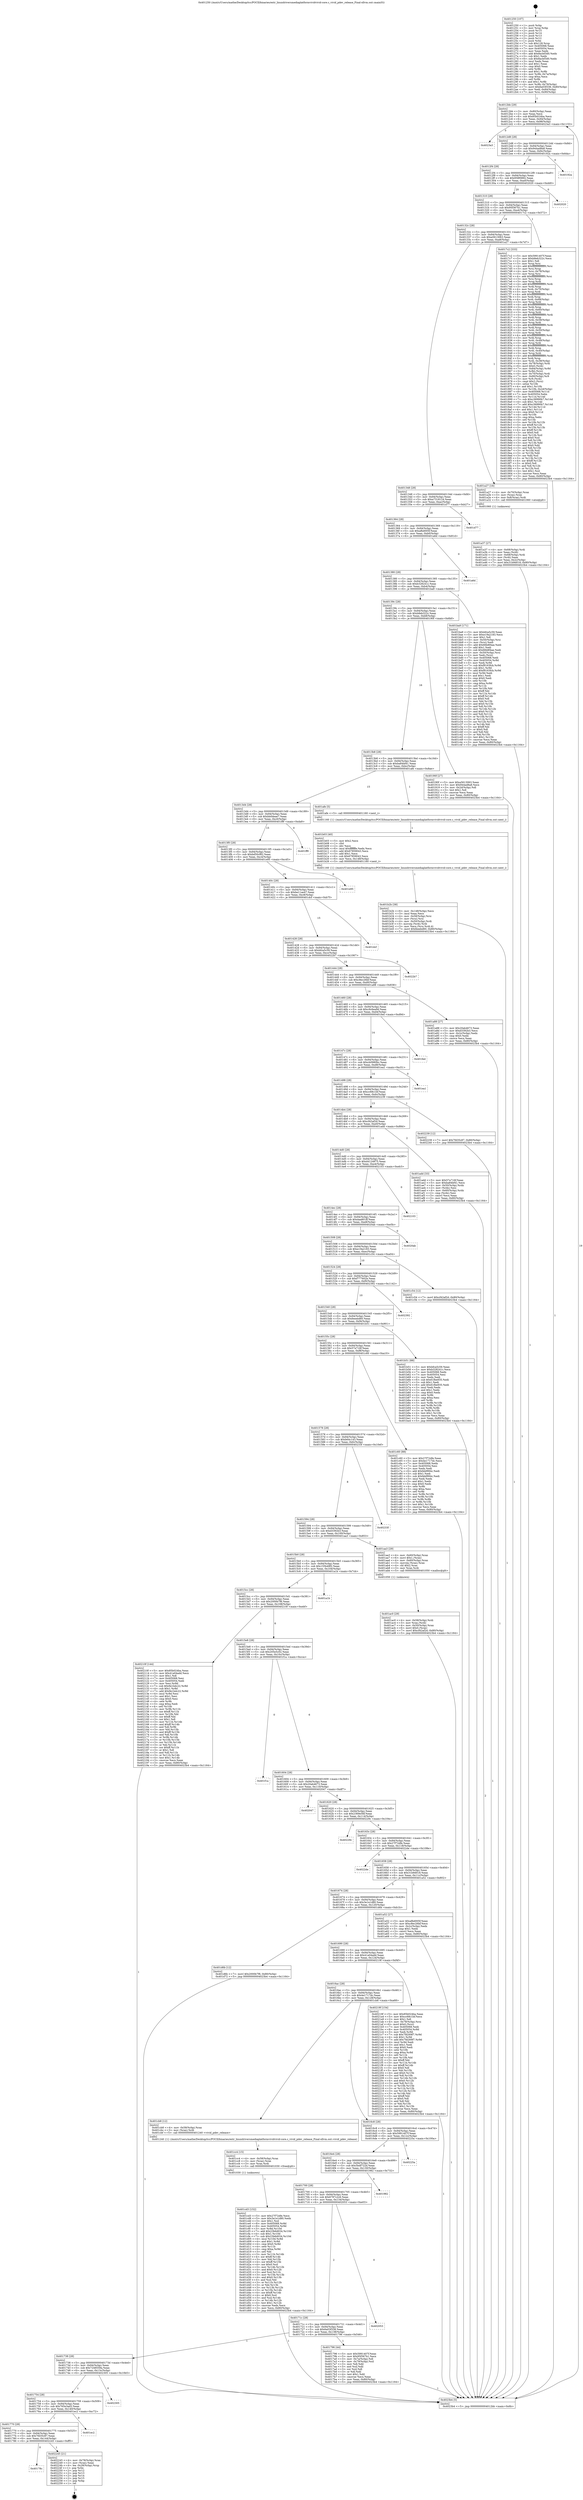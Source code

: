 digraph "0x401250" {
  label = "0x401250 (/mnt/c/Users/mathe/Desktop/tcc/POCII/binaries/extr_linuxdriversmediaplatformvividvivid-core.c_vivid_pdev_release_Final-ollvm.out::main(0))"
  labelloc = "t"
  node[shape=record]

  Entry [label="",width=0.3,height=0.3,shape=circle,fillcolor=black,style=filled]
  "0x4012bb" [label="{
     0x4012bb [29]\l
     | [instrs]\l
     &nbsp;&nbsp;0x4012bb \<+3\>: mov -0x80(%rbp),%eax\l
     &nbsp;&nbsp;0x4012be \<+2\>: mov %eax,%ecx\l
     &nbsp;&nbsp;0x4012c0 \<+6\>: sub $0x85b024ba,%ecx\l
     &nbsp;&nbsp;0x4012c6 \<+6\>: mov %eax,-0x94(%rbp)\l
     &nbsp;&nbsp;0x4012cc \<+6\>: mov %ecx,-0x98(%rbp)\l
     &nbsp;&nbsp;0x4012d2 \<+6\>: je 00000000004023a3 \<main+0x1153\>\l
  }"]
  "0x4023a3" [label="{
     0x4023a3\l
  }", style=dashed]
  "0x4012d8" [label="{
     0x4012d8 [28]\l
     | [instrs]\l
     &nbsp;&nbsp;0x4012d8 \<+5\>: jmp 00000000004012dd \<main+0x8d\>\l
     &nbsp;&nbsp;0x4012dd \<+6\>: mov -0x94(%rbp),%eax\l
     &nbsp;&nbsp;0x4012e3 \<+5\>: sub $0x944ad8a8,%eax\l
     &nbsp;&nbsp;0x4012e8 \<+6\>: mov %eax,-0x9c(%rbp)\l
     &nbsp;&nbsp;0x4012ee \<+6\>: je 000000000040192a \<main+0x6da\>\l
  }"]
  Exit [label="",width=0.3,height=0.3,shape=circle,fillcolor=black,style=filled,peripheries=2]
  "0x40192a" [label="{
     0x40192a\l
  }", style=dashed]
  "0x4012f4" [label="{
     0x4012f4 [28]\l
     | [instrs]\l
     &nbsp;&nbsp;0x4012f4 \<+5\>: jmp 00000000004012f9 \<main+0xa9\>\l
     &nbsp;&nbsp;0x4012f9 \<+6\>: mov -0x94(%rbp),%eax\l
     &nbsp;&nbsp;0x4012ff \<+5\>: sub $0x958f0892,%eax\l
     &nbsp;&nbsp;0x401304 \<+6\>: mov %eax,-0xa0(%rbp)\l
     &nbsp;&nbsp;0x40130a \<+6\>: je 0000000000402020 \<main+0xdd0\>\l
  }"]
  "0x40178c" [label="{
     0x40178c\l
  }", style=dashed]
  "0x402020" [label="{
     0x402020\l
  }", style=dashed]
  "0x401310" [label="{
     0x401310 [28]\l
     | [instrs]\l
     &nbsp;&nbsp;0x401310 \<+5\>: jmp 0000000000401315 \<main+0xc5\>\l
     &nbsp;&nbsp;0x401315 \<+6\>: mov -0x94(%rbp),%eax\l
     &nbsp;&nbsp;0x40131b \<+5\>: sub $0x95f367b1,%eax\l
     &nbsp;&nbsp;0x401320 \<+6\>: mov %eax,-0xa4(%rbp)\l
     &nbsp;&nbsp;0x401326 \<+6\>: je 00000000004017c2 \<main+0x572\>\l
  }"]
  "0x402245" [label="{
     0x402245 [21]\l
     | [instrs]\l
     &nbsp;&nbsp;0x402245 \<+4\>: mov -0x78(%rbp),%rax\l
     &nbsp;&nbsp;0x402249 \<+2\>: mov (%rax),%eax\l
     &nbsp;&nbsp;0x40224b \<+4\>: lea -0x28(%rbp),%rsp\l
     &nbsp;&nbsp;0x40224f \<+1\>: pop %rbx\l
     &nbsp;&nbsp;0x402250 \<+2\>: pop %r12\l
     &nbsp;&nbsp;0x402252 \<+2\>: pop %r13\l
     &nbsp;&nbsp;0x402254 \<+2\>: pop %r14\l
     &nbsp;&nbsp;0x402256 \<+2\>: pop %r15\l
     &nbsp;&nbsp;0x402258 \<+1\>: pop %rbp\l
     &nbsp;&nbsp;0x402259 \<+1\>: ret\l
  }"]
  "0x4017c2" [label="{
     0x4017c2 [333]\l
     | [instrs]\l
     &nbsp;&nbsp;0x4017c2 \<+5\>: mov $0x5991407f,%eax\l
     &nbsp;&nbsp;0x4017c7 \<+5\>: mov $0xb8eb322c,%ecx\l
     &nbsp;&nbsp;0x4017cc \<+2\>: mov $0x1,%dl\l
     &nbsp;&nbsp;0x4017ce \<+3\>: mov %rsp,%rsi\l
     &nbsp;&nbsp;0x4017d1 \<+4\>: add $0xfffffffffffffff0,%rsi\l
     &nbsp;&nbsp;0x4017d5 \<+3\>: mov %rsi,%rsp\l
     &nbsp;&nbsp;0x4017d8 \<+4\>: mov %rsi,-0x78(%rbp)\l
     &nbsp;&nbsp;0x4017dc \<+3\>: mov %rsp,%rsi\l
     &nbsp;&nbsp;0x4017df \<+4\>: add $0xfffffffffffffff0,%rsi\l
     &nbsp;&nbsp;0x4017e3 \<+3\>: mov %rsi,%rsp\l
     &nbsp;&nbsp;0x4017e6 \<+3\>: mov %rsp,%rdi\l
     &nbsp;&nbsp;0x4017e9 \<+4\>: add $0xfffffffffffffff0,%rdi\l
     &nbsp;&nbsp;0x4017ed \<+3\>: mov %rdi,%rsp\l
     &nbsp;&nbsp;0x4017f0 \<+4\>: mov %rdi,-0x70(%rbp)\l
     &nbsp;&nbsp;0x4017f4 \<+3\>: mov %rsp,%rdi\l
     &nbsp;&nbsp;0x4017f7 \<+4\>: add $0xfffffffffffffff0,%rdi\l
     &nbsp;&nbsp;0x4017fb \<+3\>: mov %rdi,%rsp\l
     &nbsp;&nbsp;0x4017fe \<+4\>: mov %rdi,-0x68(%rbp)\l
     &nbsp;&nbsp;0x401802 \<+3\>: mov %rsp,%rdi\l
     &nbsp;&nbsp;0x401805 \<+4\>: add $0xfffffffffffffff0,%rdi\l
     &nbsp;&nbsp;0x401809 \<+3\>: mov %rdi,%rsp\l
     &nbsp;&nbsp;0x40180c \<+4\>: mov %rdi,-0x60(%rbp)\l
     &nbsp;&nbsp;0x401810 \<+3\>: mov %rsp,%rdi\l
     &nbsp;&nbsp;0x401813 \<+4\>: add $0xfffffffffffffff0,%rdi\l
     &nbsp;&nbsp;0x401817 \<+3\>: mov %rdi,%rsp\l
     &nbsp;&nbsp;0x40181a \<+4\>: mov %rdi,-0x58(%rbp)\l
     &nbsp;&nbsp;0x40181e \<+3\>: mov %rsp,%rdi\l
     &nbsp;&nbsp;0x401821 \<+4\>: add $0xfffffffffffffff0,%rdi\l
     &nbsp;&nbsp;0x401825 \<+3\>: mov %rdi,%rsp\l
     &nbsp;&nbsp;0x401828 \<+4\>: mov %rdi,-0x50(%rbp)\l
     &nbsp;&nbsp;0x40182c \<+3\>: mov %rsp,%rdi\l
     &nbsp;&nbsp;0x40182f \<+4\>: add $0xfffffffffffffff0,%rdi\l
     &nbsp;&nbsp;0x401833 \<+3\>: mov %rdi,%rsp\l
     &nbsp;&nbsp;0x401836 \<+4\>: mov %rdi,-0x48(%rbp)\l
     &nbsp;&nbsp;0x40183a \<+3\>: mov %rsp,%rdi\l
     &nbsp;&nbsp;0x40183d \<+4\>: add $0xfffffffffffffff0,%rdi\l
     &nbsp;&nbsp;0x401841 \<+3\>: mov %rdi,%rsp\l
     &nbsp;&nbsp;0x401844 \<+4\>: mov %rdi,-0x40(%rbp)\l
     &nbsp;&nbsp;0x401848 \<+3\>: mov %rsp,%rdi\l
     &nbsp;&nbsp;0x40184b \<+4\>: add $0xfffffffffffffff0,%rdi\l
     &nbsp;&nbsp;0x40184f \<+3\>: mov %rdi,%rsp\l
     &nbsp;&nbsp;0x401852 \<+4\>: mov %rdi,-0x38(%rbp)\l
     &nbsp;&nbsp;0x401856 \<+4\>: mov -0x78(%rbp),%rdi\l
     &nbsp;&nbsp;0x40185a \<+6\>: movl $0x0,(%rdi)\l
     &nbsp;&nbsp;0x401860 \<+7\>: mov -0x84(%rbp),%r8d\l
     &nbsp;&nbsp;0x401867 \<+3\>: mov %r8d,(%rsi)\l
     &nbsp;&nbsp;0x40186a \<+4\>: mov -0x70(%rbp),%rdi\l
     &nbsp;&nbsp;0x40186e \<+7\>: mov -0x90(%rbp),%r9\l
     &nbsp;&nbsp;0x401875 \<+3\>: mov %r9,(%rdi)\l
     &nbsp;&nbsp;0x401878 \<+3\>: cmpl $0x2,(%rsi)\l
     &nbsp;&nbsp;0x40187b \<+4\>: setne %r10b\l
     &nbsp;&nbsp;0x40187f \<+4\>: and $0x1,%r10b\l
     &nbsp;&nbsp;0x401883 \<+4\>: mov %r10b,-0x2d(%rbp)\l
     &nbsp;&nbsp;0x401887 \<+8\>: mov 0x405068,%r11d\l
     &nbsp;&nbsp;0x40188f \<+7\>: mov 0x405054,%ebx\l
     &nbsp;&nbsp;0x401896 \<+3\>: mov %r11d,%r14d\l
     &nbsp;&nbsp;0x401899 \<+7\>: sub $0xc36990b7,%r14d\l
     &nbsp;&nbsp;0x4018a0 \<+4\>: sub $0x1,%r14d\l
     &nbsp;&nbsp;0x4018a4 \<+7\>: add $0xc36990b7,%r14d\l
     &nbsp;&nbsp;0x4018ab \<+4\>: imul %r14d,%r11d\l
     &nbsp;&nbsp;0x4018af \<+4\>: and $0x1,%r11d\l
     &nbsp;&nbsp;0x4018b3 \<+4\>: cmp $0x0,%r11d\l
     &nbsp;&nbsp;0x4018b7 \<+4\>: sete %r10b\l
     &nbsp;&nbsp;0x4018bb \<+3\>: cmp $0xa,%ebx\l
     &nbsp;&nbsp;0x4018be \<+4\>: setl %r15b\l
     &nbsp;&nbsp;0x4018c2 \<+3\>: mov %r10b,%r12b\l
     &nbsp;&nbsp;0x4018c5 \<+4\>: xor $0xff,%r12b\l
     &nbsp;&nbsp;0x4018c9 \<+3\>: mov %r15b,%r13b\l
     &nbsp;&nbsp;0x4018cc \<+4\>: xor $0xff,%r13b\l
     &nbsp;&nbsp;0x4018d0 \<+3\>: xor $0x0,%dl\l
     &nbsp;&nbsp;0x4018d3 \<+3\>: mov %r12b,%sil\l
     &nbsp;&nbsp;0x4018d6 \<+4\>: and $0x0,%sil\l
     &nbsp;&nbsp;0x4018da \<+3\>: and %dl,%r10b\l
     &nbsp;&nbsp;0x4018dd \<+3\>: mov %r13b,%dil\l
     &nbsp;&nbsp;0x4018e0 \<+4\>: and $0x0,%dil\l
     &nbsp;&nbsp;0x4018e4 \<+3\>: and %dl,%r15b\l
     &nbsp;&nbsp;0x4018e7 \<+3\>: or %r10b,%sil\l
     &nbsp;&nbsp;0x4018ea \<+3\>: or %r15b,%dil\l
     &nbsp;&nbsp;0x4018ed \<+3\>: xor %dil,%sil\l
     &nbsp;&nbsp;0x4018f0 \<+3\>: or %r13b,%r12b\l
     &nbsp;&nbsp;0x4018f3 \<+4\>: xor $0xff,%r12b\l
     &nbsp;&nbsp;0x4018f7 \<+3\>: or $0x0,%dl\l
     &nbsp;&nbsp;0x4018fa \<+3\>: and %dl,%r12b\l
     &nbsp;&nbsp;0x4018fd \<+3\>: or %r12b,%sil\l
     &nbsp;&nbsp;0x401900 \<+4\>: test $0x1,%sil\l
     &nbsp;&nbsp;0x401904 \<+3\>: cmovne %ecx,%eax\l
     &nbsp;&nbsp;0x401907 \<+3\>: mov %eax,-0x80(%rbp)\l
     &nbsp;&nbsp;0x40190a \<+5\>: jmp 00000000004023b4 \<main+0x1164\>\l
  }"]
  "0x40132c" [label="{
     0x40132c [28]\l
     | [instrs]\l
     &nbsp;&nbsp;0x40132c \<+5\>: jmp 0000000000401331 \<main+0xe1\>\l
     &nbsp;&nbsp;0x401331 \<+6\>: mov -0x94(%rbp),%eax\l
     &nbsp;&nbsp;0x401337 \<+5\>: sub $0xa5613063,%eax\l
     &nbsp;&nbsp;0x40133c \<+6\>: mov %eax,-0xa8(%rbp)\l
     &nbsp;&nbsp;0x401342 \<+6\>: je 0000000000401a27 \<main+0x7d7\>\l
  }"]
  "0x401770" [label="{
     0x401770 [28]\l
     | [instrs]\l
     &nbsp;&nbsp;0x401770 \<+5\>: jmp 0000000000401775 \<main+0x525\>\l
     &nbsp;&nbsp;0x401775 \<+6\>: mov -0x94(%rbp),%eax\l
     &nbsp;&nbsp;0x40177b \<+5\>: sub $0x7fd35c87,%eax\l
     &nbsp;&nbsp;0x401780 \<+6\>: mov %eax,-0x144(%rbp)\l
     &nbsp;&nbsp;0x401786 \<+6\>: je 0000000000402245 \<main+0xff5\>\l
  }"]
  "0x401a27" [label="{
     0x401a27 [16]\l
     | [instrs]\l
     &nbsp;&nbsp;0x401a27 \<+4\>: mov -0x70(%rbp),%rax\l
     &nbsp;&nbsp;0x401a2b \<+3\>: mov (%rax),%rax\l
     &nbsp;&nbsp;0x401a2e \<+4\>: mov 0x8(%rax),%rdi\l
     &nbsp;&nbsp;0x401a32 \<+5\>: call 0000000000401060 \<atoi@plt\>\l
     | [calls]\l
     &nbsp;&nbsp;0x401060 \{1\} (unknown)\l
  }"]
  "0x401348" [label="{
     0x401348 [28]\l
     | [instrs]\l
     &nbsp;&nbsp;0x401348 \<+5\>: jmp 000000000040134d \<main+0xfd\>\l
     &nbsp;&nbsp;0x40134d \<+6\>: mov -0x94(%rbp),%eax\l
     &nbsp;&nbsp;0x401353 \<+5\>: sub $0xa7318124,%eax\l
     &nbsp;&nbsp;0x401358 \<+6\>: mov %eax,-0xac(%rbp)\l
     &nbsp;&nbsp;0x40135e \<+6\>: je 0000000000401d77 \<main+0xb27\>\l
  }"]
  "0x401ec2" [label="{
     0x401ec2\l
  }", style=dashed]
  "0x401d77" [label="{
     0x401d77\l
  }", style=dashed]
  "0x401364" [label="{
     0x401364 [28]\l
     | [instrs]\l
     &nbsp;&nbsp;0x401364 \<+5\>: jmp 0000000000401369 \<main+0x119\>\l
     &nbsp;&nbsp;0x401369 \<+6\>: mov -0x94(%rbp),%eax\l
     &nbsp;&nbsp;0x40136f \<+5\>: sub $0xafbd005f,%eax\l
     &nbsp;&nbsp;0x401374 \<+6\>: mov %eax,-0xb0(%rbp)\l
     &nbsp;&nbsp;0x40137a \<+6\>: je 0000000000401a6d \<main+0x81d\>\l
  }"]
  "0x401754" [label="{
     0x401754 [28]\l
     | [instrs]\l
     &nbsp;&nbsp;0x401754 \<+5\>: jmp 0000000000401759 \<main+0x509\>\l
     &nbsp;&nbsp;0x401759 \<+6\>: mov -0x94(%rbp),%eax\l
     &nbsp;&nbsp;0x40175f \<+5\>: sub $0x765e3ad3,%eax\l
     &nbsp;&nbsp;0x401764 \<+6\>: mov %eax,-0x140(%rbp)\l
     &nbsp;&nbsp;0x40176a \<+6\>: je 0000000000401ec2 \<main+0xc72\>\l
  }"]
  "0x401a6d" [label="{
     0x401a6d\l
  }", style=dashed]
  "0x401380" [label="{
     0x401380 [28]\l
     | [instrs]\l
     &nbsp;&nbsp;0x401380 \<+5\>: jmp 0000000000401385 \<main+0x135\>\l
     &nbsp;&nbsp;0x401385 \<+6\>: mov -0x94(%rbp),%eax\l
     &nbsp;&nbsp;0x40138b \<+5\>: sub $0xb328241c,%eax\l
     &nbsp;&nbsp;0x401390 \<+6\>: mov %eax,-0xb4(%rbp)\l
     &nbsp;&nbsp;0x401396 \<+6\>: je 0000000000401ba9 \<main+0x959\>\l
  }"]
  "0x402305" [label="{
     0x402305\l
  }", style=dashed]
  "0x401ba9" [label="{
     0x401ba9 [171]\l
     | [instrs]\l
     &nbsp;&nbsp;0x401ba9 \<+5\>: mov $0xbfca5c59,%eax\l
     &nbsp;&nbsp;0x401bae \<+5\>: mov $0xe19a2183,%ecx\l
     &nbsp;&nbsp;0x401bb3 \<+2\>: mov $0x1,%dl\l
     &nbsp;&nbsp;0x401bb5 \<+4\>: mov -0x50(%rbp),%rsi\l
     &nbsp;&nbsp;0x401bb9 \<+2\>: mov (%rsi),%edi\l
     &nbsp;&nbsp;0x401bbb \<+6\>: add $0x66b8f4ae,%edi\l
     &nbsp;&nbsp;0x401bc1 \<+3\>: add $0x1,%edi\l
     &nbsp;&nbsp;0x401bc4 \<+6\>: sub $0x66b8f4ae,%edi\l
     &nbsp;&nbsp;0x401bca \<+4\>: mov -0x50(%rbp),%rsi\l
     &nbsp;&nbsp;0x401bce \<+2\>: mov %edi,(%rsi)\l
     &nbsp;&nbsp;0x401bd0 \<+7\>: mov 0x405068,%edi\l
     &nbsp;&nbsp;0x401bd7 \<+8\>: mov 0x405054,%r8d\l
     &nbsp;&nbsp;0x401bdf \<+3\>: mov %edi,%r9d\l
     &nbsp;&nbsp;0x401be2 \<+7\>: sub $0xf9163fcb,%r9d\l
     &nbsp;&nbsp;0x401be9 \<+4\>: sub $0x1,%r9d\l
     &nbsp;&nbsp;0x401bed \<+7\>: add $0xf9163fcb,%r9d\l
     &nbsp;&nbsp;0x401bf4 \<+4\>: imul %r9d,%edi\l
     &nbsp;&nbsp;0x401bf8 \<+3\>: and $0x1,%edi\l
     &nbsp;&nbsp;0x401bfb \<+3\>: cmp $0x0,%edi\l
     &nbsp;&nbsp;0x401bfe \<+4\>: sete %r10b\l
     &nbsp;&nbsp;0x401c02 \<+4\>: cmp $0xa,%r8d\l
     &nbsp;&nbsp;0x401c06 \<+4\>: setl %r11b\l
     &nbsp;&nbsp;0x401c0a \<+3\>: mov %r10b,%bl\l
     &nbsp;&nbsp;0x401c0d \<+3\>: xor $0xff,%bl\l
     &nbsp;&nbsp;0x401c10 \<+3\>: mov %r11b,%r14b\l
     &nbsp;&nbsp;0x401c13 \<+4\>: xor $0xff,%r14b\l
     &nbsp;&nbsp;0x401c17 \<+3\>: xor $0x0,%dl\l
     &nbsp;&nbsp;0x401c1a \<+3\>: mov %bl,%r15b\l
     &nbsp;&nbsp;0x401c1d \<+4\>: and $0x0,%r15b\l
     &nbsp;&nbsp;0x401c21 \<+3\>: and %dl,%r10b\l
     &nbsp;&nbsp;0x401c24 \<+3\>: mov %r14b,%r12b\l
     &nbsp;&nbsp;0x401c27 \<+4\>: and $0x0,%r12b\l
     &nbsp;&nbsp;0x401c2b \<+3\>: and %dl,%r11b\l
     &nbsp;&nbsp;0x401c2e \<+3\>: or %r10b,%r15b\l
     &nbsp;&nbsp;0x401c31 \<+3\>: or %r11b,%r12b\l
     &nbsp;&nbsp;0x401c34 \<+3\>: xor %r12b,%r15b\l
     &nbsp;&nbsp;0x401c37 \<+3\>: or %r14b,%bl\l
     &nbsp;&nbsp;0x401c3a \<+3\>: xor $0xff,%bl\l
     &nbsp;&nbsp;0x401c3d \<+3\>: or $0x0,%dl\l
     &nbsp;&nbsp;0x401c40 \<+2\>: and %dl,%bl\l
     &nbsp;&nbsp;0x401c42 \<+3\>: or %bl,%r15b\l
     &nbsp;&nbsp;0x401c45 \<+4\>: test $0x1,%r15b\l
     &nbsp;&nbsp;0x401c49 \<+3\>: cmovne %ecx,%eax\l
     &nbsp;&nbsp;0x401c4c \<+3\>: mov %eax,-0x80(%rbp)\l
     &nbsp;&nbsp;0x401c4f \<+5\>: jmp 00000000004023b4 \<main+0x1164\>\l
  }"]
  "0x40139c" [label="{
     0x40139c [28]\l
     | [instrs]\l
     &nbsp;&nbsp;0x40139c \<+5\>: jmp 00000000004013a1 \<main+0x151\>\l
     &nbsp;&nbsp;0x4013a1 \<+6\>: mov -0x94(%rbp),%eax\l
     &nbsp;&nbsp;0x4013a7 \<+5\>: sub $0xb8eb322c,%eax\l
     &nbsp;&nbsp;0x4013ac \<+6\>: mov %eax,-0xb8(%rbp)\l
     &nbsp;&nbsp;0x4013b2 \<+6\>: je 000000000040190f \<main+0x6bf\>\l
  }"]
  "0x401cd3" [label="{
     0x401cd3 [152]\l
     | [instrs]\l
     &nbsp;&nbsp;0x401cd3 \<+5\>: mov $0x27f72dfe,%ecx\l
     &nbsp;&nbsp;0x401cd8 \<+5\>: mov $0x3e1e1d80,%edx\l
     &nbsp;&nbsp;0x401cdd \<+3\>: mov $0x1,%sil\l
     &nbsp;&nbsp;0x401ce0 \<+8\>: mov 0x405068,%r8d\l
     &nbsp;&nbsp;0x401ce8 \<+8\>: mov 0x405054,%r9d\l
     &nbsp;&nbsp;0x401cf0 \<+3\>: mov %r8d,%r10d\l
     &nbsp;&nbsp;0x401cf3 \<+7\>: add $0x23b6d034,%r10d\l
     &nbsp;&nbsp;0x401cfa \<+4\>: sub $0x1,%r10d\l
     &nbsp;&nbsp;0x401cfe \<+7\>: sub $0x23b6d034,%r10d\l
     &nbsp;&nbsp;0x401d05 \<+4\>: imul %r10d,%r8d\l
     &nbsp;&nbsp;0x401d09 \<+4\>: and $0x1,%r8d\l
     &nbsp;&nbsp;0x401d0d \<+4\>: cmp $0x0,%r8d\l
     &nbsp;&nbsp;0x401d11 \<+4\>: sete %r11b\l
     &nbsp;&nbsp;0x401d15 \<+4\>: cmp $0xa,%r9d\l
     &nbsp;&nbsp;0x401d19 \<+3\>: setl %bl\l
     &nbsp;&nbsp;0x401d1c \<+3\>: mov %r11b,%r14b\l
     &nbsp;&nbsp;0x401d1f \<+4\>: xor $0xff,%r14b\l
     &nbsp;&nbsp;0x401d23 \<+3\>: mov %bl,%r15b\l
     &nbsp;&nbsp;0x401d26 \<+4\>: xor $0xff,%r15b\l
     &nbsp;&nbsp;0x401d2a \<+4\>: xor $0x0,%sil\l
     &nbsp;&nbsp;0x401d2e \<+3\>: mov %r14b,%r12b\l
     &nbsp;&nbsp;0x401d31 \<+4\>: and $0x0,%r12b\l
     &nbsp;&nbsp;0x401d35 \<+3\>: and %sil,%r11b\l
     &nbsp;&nbsp;0x401d38 \<+3\>: mov %r15b,%r13b\l
     &nbsp;&nbsp;0x401d3b \<+4\>: and $0x0,%r13b\l
     &nbsp;&nbsp;0x401d3f \<+3\>: and %sil,%bl\l
     &nbsp;&nbsp;0x401d42 \<+3\>: or %r11b,%r12b\l
     &nbsp;&nbsp;0x401d45 \<+3\>: or %bl,%r13b\l
     &nbsp;&nbsp;0x401d48 \<+3\>: xor %r13b,%r12b\l
     &nbsp;&nbsp;0x401d4b \<+3\>: or %r15b,%r14b\l
     &nbsp;&nbsp;0x401d4e \<+4\>: xor $0xff,%r14b\l
     &nbsp;&nbsp;0x401d52 \<+4\>: or $0x0,%sil\l
     &nbsp;&nbsp;0x401d56 \<+3\>: and %sil,%r14b\l
     &nbsp;&nbsp;0x401d59 \<+3\>: or %r14b,%r12b\l
     &nbsp;&nbsp;0x401d5c \<+4\>: test $0x1,%r12b\l
     &nbsp;&nbsp;0x401d60 \<+3\>: cmovne %edx,%ecx\l
     &nbsp;&nbsp;0x401d63 \<+3\>: mov %ecx,-0x80(%rbp)\l
     &nbsp;&nbsp;0x401d66 \<+5\>: jmp 00000000004023b4 \<main+0x1164\>\l
  }"]
  "0x40190f" [label="{
     0x40190f [27]\l
     | [instrs]\l
     &nbsp;&nbsp;0x40190f \<+5\>: mov $0xa5613063,%eax\l
     &nbsp;&nbsp;0x401914 \<+5\>: mov $0x944ad8a8,%ecx\l
     &nbsp;&nbsp;0x401919 \<+3\>: mov -0x2d(%rbp),%dl\l
     &nbsp;&nbsp;0x40191c \<+3\>: test $0x1,%dl\l
     &nbsp;&nbsp;0x40191f \<+3\>: cmovne %ecx,%eax\l
     &nbsp;&nbsp;0x401922 \<+3\>: mov %eax,-0x80(%rbp)\l
     &nbsp;&nbsp;0x401925 \<+5\>: jmp 00000000004023b4 \<main+0x1164\>\l
  }"]
  "0x4013b8" [label="{
     0x4013b8 [28]\l
     | [instrs]\l
     &nbsp;&nbsp;0x4013b8 \<+5\>: jmp 00000000004013bd \<main+0x16d\>\l
     &nbsp;&nbsp;0x4013bd \<+6\>: mov -0x94(%rbp),%eax\l
     &nbsp;&nbsp;0x4013c3 \<+5\>: sub $0xba84bf41,%eax\l
     &nbsp;&nbsp;0x4013c8 \<+6\>: mov %eax,-0xbc(%rbp)\l
     &nbsp;&nbsp;0x4013ce \<+6\>: je 0000000000401afe \<main+0x8ae\>\l
  }"]
  "0x401cc4" [label="{
     0x401cc4 [15]\l
     | [instrs]\l
     &nbsp;&nbsp;0x401cc4 \<+4\>: mov -0x58(%rbp),%rax\l
     &nbsp;&nbsp;0x401cc8 \<+3\>: mov (%rax),%rax\l
     &nbsp;&nbsp;0x401ccb \<+3\>: mov %rax,%rdi\l
     &nbsp;&nbsp;0x401cce \<+5\>: call 0000000000401030 \<free@plt\>\l
     | [calls]\l
     &nbsp;&nbsp;0x401030 \{1\} (unknown)\l
  }"]
  "0x401afe" [label="{
     0x401afe [5]\l
     | [instrs]\l
     &nbsp;&nbsp;0x401afe \<+5\>: call 0000000000401160 \<next_i\>\l
     | [calls]\l
     &nbsp;&nbsp;0x401160 \{1\} (/mnt/c/Users/mathe/Desktop/tcc/POCII/binaries/extr_linuxdriversmediaplatformvividvivid-core.c_vivid_pdev_release_Final-ollvm.out::next_i)\l
  }"]
  "0x4013d4" [label="{
     0x4013d4 [28]\l
     | [instrs]\l
     &nbsp;&nbsp;0x4013d4 \<+5\>: jmp 00000000004013d9 \<main+0x189\>\l
     &nbsp;&nbsp;0x4013d9 \<+6\>: mov -0x94(%rbp),%eax\l
     &nbsp;&nbsp;0x4013df \<+5\>: sub $0xbb0deae7,%eax\l
     &nbsp;&nbsp;0x4013e4 \<+6\>: mov %eax,-0xc0(%rbp)\l
     &nbsp;&nbsp;0x4013ea \<+6\>: je 0000000000401ff9 \<main+0xda9\>\l
  }"]
  "0x401b2b" [label="{
     0x401b2b [38]\l
     | [instrs]\l
     &nbsp;&nbsp;0x401b2b \<+6\>: mov -0x148(%rbp),%ecx\l
     &nbsp;&nbsp;0x401b31 \<+3\>: imul %eax,%ecx\l
     &nbsp;&nbsp;0x401b34 \<+4\>: mov -0x58(%rbp),%rsi\l
     &nbsp;&nbsp;0x401b38 \<+3\>: mov (%rsi),%rsi\l
     &nbsp;&nbsp;0x401b3b \<+4\>: mov -0x50(%rbp),%rdi\l
     &nbsp;&nbsp;0x401b3f \<+3\>: movslq (%rdi),%rdi\l
     &nbsp;&nbsp;0x401b42 \<+3\>: mov %ecx,(%rsi,%rdi,4)\l
     &nbsp;&nbsp;0x401b45 \<+7\>: movl $0xfeeebd60,-0x80(%rbp)\l
     &nbsp;&nbsp;0x401b4c \<+5\>: jmp 00000000004023b4 \<main+0x1164\>\l
  }"]
  "0x401ff9" [label="{
     0x401ff9\l
  }", style=dashed]
  "0x4013f0" [label="{
     0x4013f0 [28]\l
     | [instrs]\l
     &nbsp;&nbsp;0x4013f0 \<+5\>: jmp 00000000004013f5 \<main+0x1a5\>\l
     &nbsp;&nbsp;0x4013f5 \<+6\>: mov -0x94(%rbp),%eax\l
     &nbsp;&nbsp;0x4013fb \<+5\>: sub $0xbd50cf82,%eax\l
     &nbsp;&nbsp;0x401400 \<+6\>: mov %eax,-0xc4(%rbp)\l
     &nbsp;&nbsp;0x401406 \<+6\>: je 0000000000401e95 \<main+0xc45\>\l
  }"]
  "0x401b03" [label="{
     0x401b03 [40]\l
     | [instrs]\l
     &nbsp;&nbsp;0x401b03 \<+5\>: mov $0x2,%ecx\l
     &nbsp;&nbsp;0x401b08 \<+1\>: cltd\l
     &nbsp;&nbsp;0x401b09 \<+2\>: idiv %ecx\l
     &nbsp;&nbsp;0x401b0b \<+6\>: imul $0xfffffffe,%edx,%ecx\l
     &nbsp;&nbsp;0x401b11 \<+6\>: add $0x67859043,%ecx\l
     &nbsp;&nbsp;0x401b17 \<+3\>: add $0x1,%ecx\l
     &nbsp;&nbsp;0x401b1a \<+6\>: sub $0x67859043,%ecx\l
     &nbsp;&nbsp;0x401b20 \<+6\>: mov %ecx,-0x148(%rbp)\l
     &nbsp;&nbsp;0x401b26 \<+5\>: call 0000000000401160 \<next_i\>\l
     | [calls]\l
     &nbsp;&nbsp;0x401160 \{1\} (/mnt/c/Users/mathe/Desktop/tcc/POCII/binaries/extr_linuxdriversmediaplatformvividvivid-core.c_vivid_pdev_release_Final-ollvm.out::next_i)\l
  }"]
  "0x401e95" [label="{
     0x401e95\l
  }", style=dashed]
  "0x40140c" [label="{
     0x40140c [28]\l
     | [instrs]\l
     &nbsp;&nbsp;0x40140c \<+5\>: jmp 0000000000401411 \<main+0x1c1\>\l
     &nbsp;&nbsp;0x401411 \<+6\>: mov -0x94(%rbp),%eax\l
     &nbsp;&nbsp;0x401417 \<+5\>: sub $0xbe11ae47,%eax\l
     &nbsp;&nbsp;0x40141c \<+6\>: mov %eax,-0xc8(%rbp)\l
     &nbsp;&nbsp;0x401422 \<+6\>: je 0000000000401dcf \<main+0xb7f\>\l
  }"]
  "0x401ac0" [label="{
     0x401ac0 [29]\l
     | [instrs]\l
     &nbsp;&nbsp;0x401ac0 \<+4\>: mov -0x58(%rbp),%rdi\l
     &nbsp;&nbsp;0x401ac4 \<+3\>: mov %rax,(%rdi)\l
     &nbsp;&nbsp;0x401ac7 \<+4\>: mov -0x50(%rbp),%rax\l
     &nbsp;&nbsp;0x401acb \<+6\>: movl $0x0,(%rax)\l
     &nbsp;&nbsp;0x401ad1 \<+7\>: movl $0xcf42af2d,-0x80(%rbp)\l
     &nbsp;&nbsp;0x401ad8 \<+5\>: jmp 00000000004023b4 \<main+0x1164\>\l
  }"]
  "0x401dcf" [label="{
     0x401dcf\l
  }", style=dashed]
  "0x401428" [label="{
     0x401428 [28]\l
     | [instrs]\l
     &nbsp;&nbsp;0x401428 \<+5\>: jmp 000000000040142d \<main+0x1dd\>\l
     &nbsp;&nbsp;0x40142d \<+6\>: mov -0x94(%rbp),%eax\l
     &nbsp;&nbsp;0x401433 \<+5\>: sub $0xbfca5c59,%eax\l
     &nbsp;&nbsp;0x401438 \<+6\>: mov %eax,-0xcc(%rbp)\l
     &nbsp;&nbsp;0x40143e \<+6\>: je 00000000004022b7 \<main+0x1067\>\l
  }"]
  "0x401a37" [label="{
     0x401a37 [27]\l
     | [instrs]\l
     &nbsp;&nbsp;0x401a37 \<+4\>: mov -0x68(%rbp),%rdi\l
     &nbsp;&nbsp;0x401a3b \<+2\>: mov %eax,(%rdi)\l
     &nbsp;&nbsp;0x401a3d \<+4\>: mov -0x68(%rbp),%rdi\l
     &nbsp;&nbsp;0x401a41 \<+2\>: mov (%rdi),%eax\l
     &nbsp;&nbsp;0x401a43 \<+3\>: mov %eax,-0x2c(%rbp)\l
     &nbsp;&nbsp;0x401a46 \<+7\>: movl $0x31b9d018,-0x80(%rbp)\l
     &nbsp;&nbsp;0x401a4d \<+5\>: jmp 00000000004023b4 \<main+0x1164\>\l
  }"]
  "0x4022b7" [label="{
     0x4022b7\l
  }", style=dashed]
  "0x401444" [label="{
     0x401444 [28]\l
     | [instrs]\l
     &nbsp;&nbsp;0x401444 \<+5\>: jmp 0000000000401449 \<main+0x1f9\>\l
     &nbsp;&nbsp;0x401449 \<+6\>: mov -0x94(%rbp),%eax\l
     &nbsp;&nbsp;0x40144f \<+5\>: sub $0xc8ec26bf,%eax\l
     &nbsp;&nbsp;0x401454 \<+6\>: mov %eax,-0xd0(%rbp)\l
     &nbsp;&nbsp;0x40145a \<+6\>: je 0000000000401a88 \<main+0x838\>\l
  }"]
  "0x401250" [label="{
     0x401250 [107]\l
     | [instrs]\l
     &nbsp;&nbsp;0x401250 \<+1\>: push %rbp\l
     &nbsp;&nbsp;0x401251 \<+3\>: mov %rsp,%rbp\l
     &nbsp;&nbsp;0x401254 \<+2\>: push %r15\l
     &nbsp;&nbsp;0x401256 \<+2\>: push %r14\l
     &nbsp;&nbsp;0x401258 \<+2\>: push %r13\l
     &nbsp;&nbsp;0x40125a \<+2\>: push %r12\l
     &nbsp;&nbsp;0x40125c \<+1\>: push %rbx\l
     &nbsp;&nbsp;0x40125d \<+7\>: sub $0x128,%rsp\l
     &nbsp;&nbsp;0x401264 \<+7\>: mov 0x405068,%eax\l
     &nbsp;&nbsp;0x40126b \<+7\>: mov 0x405054,%ecx\l
     &nbsp;&nbsp;0x401272 \<+2\>: mov %eax,%edx\l
     &nbsp;&nbsp;0x401274 \<+6\>: add $0x8acbf3d0,%edx\l
     &nbsp;&nbsp;0x40127a \<+3\>: sub $0x1,%edx\l
     &nbsp;&nbsp;0x40127d \<+6\>: sub $0x8acbf3d0,%edx\l
     &nbsp;&nbsp;0x401283 \<+3\>: imul %edx,%eax\l
     &nbsp;&nbsp;0x401286 \<+3\>: and $0x1,%eax\l
     &nbsp;&nbsp;0x401289 \<+3\>: cmp $0x0,%eax\l
     &nbsp;&nbsp;0x40128c \<+4\>: sete %r8b\l
     &nbsp;&nbsp;0x401290 \<+4\>: and $0x1,%r8b\l
     &nbsp;&nbsp;0x401294 \<+4\>: mov %r8b,-0x7a(%rbp)\l
     &nbsp;&nbsp;0x401298 \<+3\>: cmp $0xa,%ecx\l
     &nbsp;&nbsp;0x40129b \<+4\>: setl %r8b\l
     &nbsp;&nbsp;0x40129f \<+4\>: and $0x1,%r8b\l
     &nbsp;&nbsp;0x4012a3 \<+4\>: mov %r8b,-0x79(%rbp)\l
     &nbsp;&nbsp;0x4012a7 \<+7\>: movl $0x6a03f338,-0x80(%rbp)\l
     &nbsp;&nbsp;0x4012ae \<+6\>: mov %edi,-0x84(%rbp)\l
     &nbsp;&nbsp;0x4012b4 \<+7\>: mov %rsi,-0x90(%rbp)\l
  }"]
  "0x401a88" [label="{
     0x401a88 [27]\l
     | [instrs]\l
     &nbsp;&nbsp;0x401a88 \<+5\>: mov $0x20ab4673,%eax\l
     &nbsp;&nbsp;0x401a8d \<+5\>: mov $0xd3392b3,%ecx\l
     &nbsp;&nbsp;0x401a92 \<+3\>: mov -0x2c(%rbp),%edx\l
     &nbsp;&nbsp;0x401a95 \<+3\>: cmp $0x0,%edx\l
     &nbsp;&nbsp;0x401a98 \<+3\>: cmove %ecx,%eax\l
     &nbsp;&nbsp;0x401a9b \<+3\>: mov %eax,-0x80(%rbp)\l
     &nbsp;&nbsp;0x401a9e \<+5\>: jmp 00000000004023b4 \<main+0x1164\>\l
  }"]
  "0x401460" [label="{
     0x401460 [28]\l
     | [instrs]\l
     &nbsp;&nbsp;0x401460 \<+5\>: jmp 0000000000401465 \<main+0x215\>\l
     &nbsp;&nbsp;0x401465 \<+6\>: mov -0x94(%rbp),%eax\l
     &nbsp;&nbsp;0x40146b \<+5\>: sub $0xc9c6ea9d,%eax\l
     &nbsp;&nbsp;0x401470 \<+6\>: mov %eax,-0xd4(%rbp)\l
     &nbsp;&nbsp;0x401476 \<+6\>: je 0000000000401fed \<main+0xd9d\>\l
  }"]
  "0x4023b4" [label="{
     0x4023b4 [5]\l
     | [instrs]\l
     &nbsp;&nbsp;0x4023b4 \<+5\>: jmp 00000000004012bb \<main+0x6b\>\l
  }"]
  "0x401fed" [label="{
     0x401fed\l
  }", style=dashed]
  "0x40147c" [label="{
     0x40147c [28]\l
     | [instrs]\l
     &nbsp;&nbsp;0x40147c \<+5\>: jmp 0000000000401481 \<main+0x231\>\l
     &nbsp;&nbsp;0x401481 \<+6\>: mov -0x94(%rbp),%eax\l
     &nbsp;&nbsp;0x401487 \<+5\>: sub $0xcb0980bc,%eax\l
     &nbsp;&nbsp;0x40148c \<+6\>: mov %eax,-0xd8(%rbp)\l
     &nbsp;&nbsp;0x401492 \<+6\>: je 0000000000401ea1 \<main+0xc51\>\l
  }"]
  "0x401738" [label="{
     0x401738 [28]\l
     | [instrs]\l
     &nbsp;&nbsp;0x401738 \<+5\>: jmp 000000000040173d \<main+0x4ed\>\l
     &nbsp;&nbsp;0x40173d \<+6\>: mov -0x94(%rbp),%eax\l
     &nbsp;&nbsp;0x401743 \<+5\>: sub $0x7248559a,%eax\l
     &nbsp;&nbsp;0x401748 \<+6\>: mov %eax,-0x13c(%rbp)\l
     &nbsp;&nbsp;0x40174e \<+6\>: je 0000000000402305 \<main+0x10b5\>\l
  }"]
  "0x401ea1" [label="{
     0x401ea1\l
  }", style=dashed]
  "0x401498" [label="{
     0x401498 [28]\l
     | [instrs]\l
     &nbsp;&nbsp;0x401498 \<+5\>: jmp 000000000040149d \<main+0x24d\>\l
     &nbsp;&nbsp;0x40149d \<+6\>: mov -0x94(%rbp),%eax\l
     &nbsp;&nbsp;0x4014a3 \<+5\>: sub $0xcc68c1bf,%eax\l
     &nbsp;&nbsp;0x4014a8 \<+6\>: mov %eax,-0xdc(%rbp)\l
     &nbsp;&nbsp;0x4014ae \<+6\>: je 0000000000402239 \<main+0xfe9\>\l
  }"]
  "0x401796" [label="{
     0x401796 [44]\l
     | [instrs]\l
     &nbsp;&nbsp;0x401796 \<+5\>: mov $0x5991407f,%eax\l
     &nbsp;&nbsp;0x40179b \<+5\>: mov $0x95f367b1,%ecx\l
     &nbsp;&nbsp;0x4017a0 \<+3\>: mov -0x7a(%rbp),%dl\l
     &nbsp;&nbsp;0x4017a3 \<+4\>: mov -0x79(%rbp),%sil\l
     &nbsp;&nbsp;0x4017a7 \<+3\>: mov %dl,%dil\l
     &nbsp;&nbsp;0x4017aa \<+3\>: and %sil,%dil\l
     &nbsp;&nbsp;0x4017ad \<+3\>: xor %sil,%dl\l
     &nbsp;&nbsp;0x4017b0 \<+3\>: or %dl,%dil\l
     &nbsp;&nbsp;0x4017b3 \<+4\>: test $0x1,%dil\l
     &nbsp;&nbsp;0x4017b7 \<+3\>: cmovne %ecx,%eax\l
     &nbsp;&nbsp;0x4017ba \<+3\>: mov %eax,-0x80(%rbp)\l
     &nbsp;&nbsp;0x4017bd \<+5\>: jmp 00000000004023b4 \<main+0x1164\>\l
  }"]
  "0x402239" [label="{
     0x402239 [12]\l
     | [instrs]\l
     &nbsp;&nbsp;0x402239 \<+7\>: movl $0x7fd35c87,-0x80(%rbp)\l
     &nbsp;&nbsp;0x402240 \<+5\>: jmp 00000000004023b4 \<main+0x1164\>\l
  }"]
  "0x4014b4" [label="{
     0x4014b4 [28]\l
     | [instrs]\l
     &nbsp;&nbsp;0x4014b4 \<+5\>: jmp 00000000004014b9 \<main+0x269\>\l
     &nbsp;&nbsp;0x4014b9 \<+6\>: mov -0x94(%rbp),%eax\l
     &nbsp;&nbsp;0x4014bf \<+5\>: sub $0xcf42af2d,%eax\l
     &nbsp;&nbsp;0x4014c4 \<+6\>: mov %eax,-0xe0(%rbp)\l
     &nbsp;&nbsp;0x4014ca \<+6\>: je 0000000000401add \<main+0x88d\>\l
  }"]
  "0x40171c" [label="{
     0x40171c [28]\l
     | [instrs]\l
     &nbsp;&nbsp;0x40171c \<+5\>: jmp 0000000000401721 \<main+0x4d1\>\l
     &nbsp;&nbsp;0x401721 \<+6\>: mov -0x94(%rbp),%eax\l
     &nbsp;&nbsp;0x401727 \<+5\>: sub $0x6a03f338,%eax\l
     &nbsp;&nbsp;0x40172c \<+6\>: mov %eax,-0x138(%rbp)\l
     &nbsp;&nbsp;0x401732 \<+6\>: je 0000000000401796 \<main+0x546\>\l
  }"]
  "0x401add" [label="{
     0x401add [33]\l
     | [instrs]\l
     &nbsp;&nbsp;0x401add \<+5\>: mov $0x57a716f,%eax\l
     &nbsp;&nbsp;0x401ae2 \<+5\>: mov $0xba84bf41,%ecx\l
     &nbsp;&nbsp;0x401ae7 \<+4\>: mov -0x50(%rbp),%rdx\l
     &nbsp;&nbsp;0x401aeb \<+2\>: mov (%rdx),%esi\l
     &nbsp;&nbsp;0x401aed \<+4\>: mov -0x60(%rbp),%rdx\l
     &nbsp;&nbsp;0x401af1 \<+2\>: cmp (%rdx),%esi\l
     &nbsp;&nbsp;0x401af3 \<+3\>: cmovl %ecx,%eax\l
     &nbsp;&nbsp;0x401af6 \<+3\>: mov %eax,-0x80(%rbp)\l
     &nbsp;&nbsp;0x401af9 \<+5\>: jmp 00000000004023b4 \<main+0x1164\>\l
  }"]
  "0x4014d0" [label="{
     0x4014d0 [28]\l
     | [instrs]\l
     &nbsp;&nbsp;0x4014d0 \<+5\>: jmp 00000000004014d5 \<main+0x285\>\l
     &nbsp;&nbsp;0x4014d5 \<+6\>: mov -0x94(%rbp),%eax\l
     &nbsp;&nbsp;0x4014db \<+5\>: sub $0xd4124875,%eax\l
     &nbsp;&nbsp;0x4014e0 \<+6\>: mov %eax,-0xe4(%rbp)\l
     &nbsp;&nbsp;0x4014e6 \<+6\>: je 0000000000402103 \<main+0xeb3\>\l
  }"]
  "0x402053" [label="{
     0x402053\l
  }", style=dashed]
  "0x402103" [label="{
     0x402103\l
  }", style=dashed]
  "0x4014ec" [label="{
     0x4014ec [28]\l
     | [instrs]\l
     &nbsp;&nbsp;0x4014ec \<+5\>: jmp 00000000004014f1 \<main+0x2a1\>\l
     &nbsp;&nbsp;0x4014f1 \<+6\>: mov -0x94(%rbp),%eax\l
     &nbsp;&nbsp;0x4014f7 \<+5\>: sub $0xdaa801ff,%eax\l
     &nbsp;&nbsp;0x4014fc \<+6\>: mov %eax,-0xe8(%rbp)\l
     &nbsp;&nbsp;0x401502 \<+6\>: je 00000000004020ab \<main+0xe5b\>\l
  }"]
  "0x401700" [label="{
     0x401700 [28]\l
     | [instrs]\l
     &nbsp;&nbsp;0x401700 \<+5\>: jmp 0000000000401705 \<main+0x4b5\>\l
     &nbsp;&nbsp;0x401705 \<+6\>: mov -0x94(%rbp),%eax\l
     &nbsp;&nbsp;0x40170b \<+5\>: sub $0x6787c2c6,%eax\l
     &nbsp;&nbsp;0x401710 \<+6\>: mov %eax,-0x134(%rbp)\l
     &nbsp;&nbsp;0x401716 \<+6\>: je 0000000000402053 \<main+0xe03\>\l
  }"]
  "0x4020ab" [label="{
     0x4020ab\l
  }", style=dashed]
  "0x401508" [label="{
     0x401508 [28]\l
     | [instrs]\l
     &nbsp;&nbsp;0x401508 \<+5\>: jmp 000000000040150d \<main+0x2bd\>\l
     &nbsp;&nbsp;0x40150d \<+6\>: mov -0x94(%rbp),%eax\l
     &nbsp;&nbsp;0x401513 \<+5\>: sub $0xe19a2183,%eax\l
     &nbsp;&nbsp;0x401518 \<+6\>: mov %eax,-0xec(%rbp)\l
     &nbsp;&nbsp;0x40151e \<+6\>: je 0000000000401c54 \<main+0xa04\>\l
  }"]
  "0x401982" [label="{
     0x401982\l
  }", style=dashed]
  "0x401c54" [label="{
     0x401c54 [12]\l
     | [instrs]\l
     &nbsp;&nbsp;0x401c54 \<+7\>: movl $0xcf42af2d,-0x80(%rbp)\l
     &nbsp;&nbsp;0x401c5b \<+5\>: jmp 00000000004023b4 \<main+0x1164\>\l
  }"]
  "0x401524" [label="{
     0x401524 [28]\l
     | [instrs]\l
     &nbsp;&nbsp;0x401524 \<+5\>: jmp 0000000000401529 \<main+0x2d9\>\l
     &nbsp;&nbsp;0x401529 \<+6\>: mov -0x94(%rbp),%eax\l
     &nbsp;&nbsp;0x40152f \<+5\>: sub $0xf777602e,%eax\l
     &nbsp;&nbsp;0x401534 \<+6\>: mov %eax,-0xf0(%rbp)\l
     &nbsp;&nbsp;0x40153a \<+6\>: je 0000000000402392 \<main+0x1142\>\l
  }"]
  "0x4016e4" [label="{
     0x4016e4 [28]\l
     | [instrs]\l
     &nbsp;&nbsp;0x4016e4 \<+5\>: jmp 00000000004016e9 \<main+0x499\>\l
     &nbsp;&nbsp;0x4016e9 \<+6\>: mov -0x94(%rbp),%eax\l
     &nbsp;&nbsp;0x4016ef \<+5\>: sub $0x5bdf722d,%eax\l
     &nbsp;&nbsp;0x4016f4 \<+6\>: mov %eax,-0x130(%rbp)\l
     &nbsp;&nbsp;0x4016fa \<+6\>: je 0000000000401982 \<main+0x732\>\l
  }"]
  "0x402392" [label="{
     0x402392\l
  }", style=dashed]
  "0x401540" [label="{
     0x401540 [28]\l
     | [instrs]\l
     &nbsp;&nbsp;0x401540 \<+5\>: jmp 0000000000401545 \<main+0x2f5\>\l
     &nbsp;&nbsp;0x401545 \<+6\>: mov -0x94(%rbp),%eax\l
     &nbsp;&nbsp;0x40154b \<+5\>: sub $0xfeeebd60,%eax\l
     &nbsp;&nbsp;0x401550 \<+6\>: mov %eax,-0xf4(%rbp)\l
     &nbsp;&nbsp;0x401556 \<+6\>: je 0000000000401b51 \<main+0x901\>\l
  }"]
  "0x40225a" [label="{
     0x40225a\l
  }", style=dashed]
  "0x401b51" [label="{
     0x401b51 [88]\l
     | [instrs]\l
     &nbsp;&nbsp;0x401b51 \<+5\>: mov $0xbfca5c59,%eax\l
     &nbsp;&nbsp;0x401b56 \<+5\>: mov $0xb328241c,%ecx\l
     &nbsp;&nbsp;0x401b5b \<+7\>: mov 0x405068,%edx\l
     &nbsp;&nbsp;0x401b62 \<+7\>: mov 0x405054,%esi\l
     &nbsp;&nbsp;0x401b69 \<+2\>: mov %edx,%edi\l
     &nbsp;&nbsp;0x401b6b \<+6\>: sub $0x61fbe935,%edi\l
     &nbsp;&nbsp;0x401b71 \<+3\>: sub $0x1,%edi\l
     &nbsp;&nbsp;0x401b74 \<+6\>: add $0x61fbe935,%edi\l
     &nbsp;&nbsp;0x401b7a \<+3\>: imul %edi,%edx\l
     &nbsp;&nbsp;0x401b7d \<+3\>: and $0x1,%edx\l
     &nbsp;&nbsp;0x401b80 \<+3\>: cmp $0x0,%edx\l
     &nbsp;&nbsp;0x401b83 \<+4\>: sete %r8b\l
     &nbsp;&nbsp;0x401b87 \<+3\>: cmp $0xa,%esi\l
     &nbsp;&nbsp;0x401b8a \<+4\>: setl %r9b\l
     &nbsp;&nbsp;0x401b8e \<+3\>: mov %r8b,%r10b\l
     &nbsp;&nbsp;0x401b91 \<+3\>: and %r9b,%r10b\l
     &nbsp;&nbsp;0x401b94 \<+3\>: xor %r9b,%r8b\l
     &nbsp;&nbsp;0x401b97 \<+3\>: or %r8b,%r10b\l
     &nbsp;&nbsp;0x401b9a \<+4\>: test $0x1,%r10b\l
     &nbsp;&nbsp;0x401b9e \<+3\>: cmovne %ecx,%eax\l
     &nbsp;&nbsp;0x401ba1 \<+3\>: mov %eax,-0x80(%rbp)\l
     &nbsp;&nbsp;0x401ba4 \<+5\>: jmp 00000000004023b4 \<main+0x1164\>\l
  }"]
  "0x40155c" [label="{
     0x40155c [28]\l
     | [instrs]\l
     &nbsp;&nbsp;0x40155c \<+5\>: jmp 0000000000401561 \<main+0x311\>\l
     &nbsp;&nbsp;0x401561 \<+6\>: mov -0x94(%rbp),%eax\l
     &nbsp;&nbsp;0x401567 \<+5\>: sub $0x57a716f,%eax\l
     &nbsp;&nbsp;0x40156c \<+6\>: mov %eax,-0xf8(%rbp)\l
     &nbsp;&nbsp;0x401572 \<+6\>: je 0000000000401c60 \<main+0xa10\>\l
  }"]
  "0x4016c8" [label="{
     0x4016c8 [28]\l
     | [instrs]\l
     &nbsp;&nbsp;0x4016c8 \<+5\>: jmp 00000000004016cd \<main+0x47d\>\l
     &nbsp;&nbsp;0x4016cd \<+6\>: mov -0x94(%rbp),%eax\l
     &nbsp;&nbsp;0x4016d3 \<+5\>: sub $0x5991407f,%eax\l
     &nbsp;&nbsp;0x4016d8 \<+6\>: mov %eax,-0x12c(%rbp)\l
     &nbsp;&nbsp;0x4016de \<+6\>: je 000000000040225a \<main+0x100a\>\l
  }"]
  "0x401c60" [label="{
     0x401c60 [88]\l
     | [instrs]\l
     &nbsp;&nbsp;0x401c60 \<+5\>: mov $0x27f72dfe,%eax\l
     &nbsp;&nbsp;0x401c65 \<+5\>: mov $0x4e1717dc,%ecx\l
     &nbsp;&nbsp;0x401c6a \<+7\>: mov 0x405068,%edx\l
     &nbsp;&nbsp;0x401c71 \<+7\>: mov 0x405054,%esi\l
     &nbsp;&nbsp;0x401c78 \<+2\>: mov %edx,%edi\l
     &nbsp;&nbsp;0x401c7a \<+6\>: add $0xfebf994c,%edi\l
     &nbsp;&nbsp;0x401c80 \<+3\>: sub $0x1,%edi\l
     &nbsp;&nbsp;0x401c83 \<+6\>: sub $0xfebf994c,%edi\l
     &nbsp;&nbsp;0x401c89 \<+3\>: imul %edi,%edx\l
     &nbsp;&nbsp;0x401c8c \<+3\>: and $0x1,%edx\l
     &nbsp;&nbsp;0x401c8f \<+3\>: cmp $0x0,%edx\l
     &nbsp;&nbsp;0x401c92 \<+4\>: sete %r8b\l
     &nbsp;&nbsp;0x401c96 \<+3\>: cmp $0xa,%esi\l
     &nbsp;&nbsp;0x401c99 \<+4\>: setl %r9b\l
     &nbsp;&nbsp;0x401c9d \<+3\>: mov %r8b,%r10b\l
     &nbsp;&nbsp;0x401ca0 \<+3\>: and %r9b,%r10b\l
     &nbsp;&nbsp;0x401ca3 \<+3\>: xor %r9b,%r8b\l
     &nbsp;&nbsp;0x401ca6 \<+3\>: or %r8b,%r10b\l
     &nbsp;&nbsp;0x401ca9 \<+4\>: test $0x1,%r10b\l
     &nbsp;&nbsp;0x401cad \<+3\>: cmovne %ecx,%eax\l
     &nbsp;&nbsp;0x401cb0 \<+3\>: mov %eax,-0x80(%rbp)\l
     &nbsp;&nbsp;0x401cb3 \<+5\>: jmp 00000000004023b4 \<main+0x1164\>\l
  }"]
  "0x401578" [label="{
     0x401578 [28]\l
     | [instrs]\l
     &nbsp;&nbsp;0x401578 \<+5\>: jmp 000000000040157d \<main+0x32d\>\l
     &nbsp;&nbsp;0x40157d \<+6\>: mov -0x94(%rbp),%eax\l
     &nbsp;&nbsp;0x401583 \<+5\>: sub $0xb64c143,%eax\l
     &nbsp;&nbsp;0x401588 \<+6\>: mov %eax,-0xfc(%rbp)\l
     &nbsp;&nbsp;0x40158e \<+6\>: je 000000000040233f \<main+0x10ef\>\l
  }"]
  "0x401cb8" [label="{
     0x401cb8 [12]\l
     | [instrs]\l
     &nbsp;&nbsp;0x401cb8 \<+4\>: mov -0x58(%rbp),%rax\l
     &nbsp;&nbsp;0x401cbc \<+3\>: mov (%rax),%rdi\l
     &nbsp;&nbsp;0x401cbf \<+5\>: call 0000000000401240 \<vivid_pdev_release\>\l
     | [calls]\l
     &nbsp;&nbsp;0x401240 \{1\} (/mnt/c/Users/mathe/Desktop/tcc/POCII/binaries/extr_linuxdriversmediaplatformvividvivid-core.c_vivid_pdev_release_Final-ollvm.out::vivid_pdev_release)\l
  }"]
  "0x40233f" [label="{
     0x40233f\l
  }", style=dashed]
  "0x401594" [label="{
     0x401594 [28]\l
     | [instrs]\l
     &nbsp;&nbsp;0x401594 \<+5\>: jmp 0000000000401599 \<main+0x349\>\l
     &nbsp;&nbsp;0x401599 \<+6\>: mov -0x94(%rbp),%eax\l
     &nbsp;&nbsp;0x40159f \<+5\>: sub $0xd3392b3,%eax\l
     &nbsp;&nbsp;0x4015a4 \<+6\>: mov %eax,-0x100(%rbp)\l
     &nbsp;&nbsp;0x4015aa \<+6\>: je 0000000000401aa3 \<main+0x853\>\l
  }"]
  "0x4016ac" [label="{
     0x4016ac [28]\l
     | [instrs]\l
     &nbsp;&nbsp;0x4016ac \<+5\>: jmp 00000000004016b1 \<main+0x461\>\l
     &nbsp;&nbsp;0x4016b1 \<+6\>: mov -0x94(%rbp),%eax\l
     &nbsp;&nbsp;0x4016b7 \<+5\>: sub $0x4e1717dc,%eax\l
     &nbsp;&nbsp;0x4016bc \<+6\>: mov %eax,-0x128(%rbp)\l
     &nbsp;&nbsp;0x4016c2 \<+6\>: je 0000000000401cb8 \<main+0xa68\>\l
  }"]
  "0x401aa3" [label="{
     0x401aa3 [29]\l
     | [instrs]\l
     &nbsp;&nbsp;0x401aa3 \<+4\>: mov -0x60(%rbp),%rax\l
     &nbsp;&nbsp;0x401aa7 \<+6\>: movl $0x1,(%rax)\l
     &nbsp;&nbsp;0x401aad \<+4\>: mov -0x60(%rbp),%rax\l
     &nbsp;&nbsp;0x401ab1 \<+3\>: movslq (%rax),%rax\l
     &nbsp;&nbsp;0x401ab4 \<+4\>: shl $0x2,%rax\l
     &nbsp;&nbsp;0x401ab8 \<+3\>: mov %rax,%rdi\l
     &nbsp;&nbsp;0x401abb \<+5\>: call 0000000000401050 \<malloc@plt\>\l
     | [calls]\l
     &nbsp;&nbsp;0x401050 \{1\} (unknown)\l
  }"]
  "0x4015b0" [label="{
     0x4015b0 [28]\l
     | [instrs]\l
     &nbsp;&nbsp;0x4015b0 \<+5\>: jmp 00000000004015b5 \<main+0x365\>\l
     &nbsp;&nbsp;0x4015b5 \<+6\>: mov -0x94(%rbp),%eax\l
     &nbsp;&nbsp;0x4015bb \<+5\>: sub $0x155b49f2,%eax\l
     &nbsp;&nbsp;0x4015c0 \<+6\>: mov %eax,-0x104(%rbp)\l
     &nbsp;&nbsp;0x4015c6 \<+6\>: je 0000000000401a1b \<main+0x7cb\>\l
  }"]
  "0x40219f" [label="{
     0x40219f [154]\l
     | [instrs]\l
     &nbsp;&nbsp;0x40219f \<+5\>: mov $0x85b024ba,%eax\l
     &nbsp;&nbsp;0x4021a4 \<+5\>: mov $0xcc68c1bf,%ecx\l
     &nbsp;&nbsp;0x4021a9 \<+2\>: mov $0x1,%dl\l
     &nbsp;&nbsp;0x4021ab \<+4\>: mov -0x78(%rbp),%rsi\l
     &nbsp;&nbsp;0x4021af \<+6\>: movl $0x0,(%rsi)\l
     &nbsp;&nbsp;0x4021b5 \<+7\>: mov 0x405068,%edi\l
     &nbsp;&nbsp;0x4021bc \<+8\>: mov 0x405054,%r8d\l
     &nbsp;&nbsp;0x4021c4 \<+3\>: mov %edi,%r9d\l
     &nbsp;&nbsp;0x4021c7 \<+7\>: sub $0x7fd269f7,%r9d\l
     &nbsp;&nbsp;0x4021ce \<+4\>: sub $0x1,%r9d\l
     &nbsp;&nbsp;0x4021d2 \<+7\>: add $0x7fd269f7,%r9d\l
     &nbsp;&nbsp;0x4021d9 \<+4\>: imul %r9d,%edi\l
     &nbsp;&nbsp;0x4021dd \<+3\>: and $0x1,%edi\l
     &nbsp;&nbsp;0x4021e0 \<+3\>: cmp $0x0,%edi\l
     &nbsp;&nbsp;0x4021e3 \<+4\>: sete %r10b\l
     &nbsp;&nbsp;0x4021e7 \<+4\>: cmp $0xa,%r8d\l
     &nbsp;&nbsp;0x4021eb \<+4\>: setl %r11b\l
     &nbsp;&nbsp;0x4021ef \<+3\>: mov %r10b,%bl\l
     &nbsp;&nbsp;0x4021f2 \<+3\>: xor $0xff,%bl\l
     &nbsp;&nbsp;0x4021f5 \<+3\>: mov %r11b,%r14b\l
     &nbsp;&nbsp;0x4021f8 \<+4\>: xor $0xff,%r14b\l
     &nbsp;&nbsp;0x4021fc \<+3\>: xor $0x0,%dl\l
     &nbsp;&nbsp;0x4021ff \<+3\>: mov %bl,%r15b\l
     &nbsp;&nbsp;0x402202 \<+4\>: and $0x0,%r15b\l
     &nbsp;&nbsp;0x402206 \<+3\>: and %dl,%r10b\l
     &nbsp;&nbsp;0x402209 \<+3\>: mov %r14b,%r12b\l
     &nbsp;&nbsp;0x40220c \<+4\>: and $0x0,%r12b\l
     &nbsp;&nbsp;0x402210 \<+3\>: and %dl,%r11b\l
     &nbsp;&nbsp;0x402213 \<+3\>: or %r10b,%r15b\l
     &nbsp;&nbsp;0x402216 \<+3\>: or %r11b,%r12b\l
     &nbsp;&nbsp;0x402219 \<+3\>: xor %r12b,%r15b\l
     &nbsp;&nbsp;0x40221c \<+3\>: or %r14b,%bl\l
     &nbsp;&nbsp;0x40221f \<+3\>: xor $0xff,%bl\l
     &nbsp;&nbsp;0x402222 \<+3\>: or $0x0,%dl\l
     &nbsp;&nbsp;0x402225 \<+2\>: and %dl,%bl\l
     &nbsp;&nbsp;0x402227 \<+3\>: or %bl,%r15b\l
     &nbsp;&nbsp;0x40222a \<+4\>: test $0x1,%r15b\l
     &nbsp;&nbsp;0x40222e \<+3\>: cmovne %ecx,%eax\l
     &nbsp;&nbsp;0x402231 \<+3\>: mov %eax,-0x80(%rbp)\l
     &nbsp;&nbsp;0x402234 \<+5\>: jmp 00000000004023b4 \<main+0x1164\>\l
  }"]
  "0x401a1b" [label="{
     0x401a1b\l
  }", style=dashed]
  "0x4015cc" [label="{
     0x4015cc [28]\l
     | [instrs]\l
     &nbsp;&nbsp;0x4015cc \<+5\>: jmp 00000000004015d1 \<main+0x381\>\l
     &nbsp;&nbsp;0x4015d1 \<+6\>: mov -0x94(%rbp),%eax\l
     &nbsp;&nbsp;0x4015d7 \<+5\>: sub $0x2000b7f6,%eax\l
     &nbsp;&nbsp;0x4015dc \<+6\>: mov %eax,-0x108(%rbp)\l
     &nbsp;&nbsp;0x4015e2 \<+6\>: je 000000000040210f \<main+0xebf\>\l
  }"]
  "0x401690" [label="{
     0x401690 [28]\l
     | [instrs]\l
     &nbsp;&nbsp;0x401690 \<+5\>: jmp 0000000000401695 \<main+0x445\>\l
     &nbsp;&nbsp;0x401695 \<+6\>: mov -0x94(%rbp),%eax\l
     &nbsp;&nbsp;0x40169b \<+5\>: sub $0x41a04add,%eax\l
     &nbsp;&nbsp;0x4016a0 \<+6\>: mov %eax,-0x124(%rbp)\l
     &nbsp;&nbsp;0x4016a6 \<+6\>: je 000000000040219f \<main+0xf4f\>\l
  }"]
  "0x40210f" [label="{
     0x40210f [144]\l
     | [instrs]\l
     &nbsp;&nbsp;0x40210f \<+5\>: mov $0x85b024ba,%eax\l
     &nbsp;&nbsp;0x402114 \<+5\>: mov $0x41a04add,%ecx\l
     &nbsp;&nbsp;0x402119 \<+2\>: mov $0x1,%dl\l
     &nbsp;&nbsp;0x40211b \<+7\>: mov 0x405068,%esi\l
     &nbsp;&nbsp;0x402122 \<+7\>: mov 0x405054,%edi\l
     &nbsp;&nbsp;0x402129 \<+3\>: mov %esi,%r8d\l
     &nbsp;&nbsp;0x40212c \<+7\>: sub $0x9e1bdc22,%r8d\l
     &nbsp;&nbsp;0x402133 \<+4\>: sub $0x1,%r8d\l
     &nbsp;&nbsp;0x402137 \<+7\>: add $0x9e1bdc22,%r8d\l
     &nbsp;&nbsp;0x40213e \<+4\>: imul %r8d,%esi\l
     &nbsp;&nbsp;0x402142 \<+3\>: and $0x1,%esi\l
     &nbsp;&nbsp;0x402145 \<+3\>: cmp $0x0,%esi\l
     &nbsp;&nbsp;0x402148 \<+4\>: sete %r9b\l
     &nbsp;&nbsp;0x40214c \<+3\>: cmp $0xa,%edi\l
     &nbsp;&nbsp;0x40214f \<+4\>: setl %r10b\l
     &nbsp;&nbsp;0x402153 \<+3\>: mov %r9b,%r11b\l
     &nbsp;&nbsp;0x402156 \<+4\>: xor $0xff,%r11b\l
     &nbsp;&nbsp;0x40215a \<+3\>: mov %r10b,%bl\l
     &nbsp;&nbsp;0x40215d \<+3\>: xor $0xff,%bl\l
     &nbsp;&nbsp;0x402160 \<+3\>: xor $0x1,%dl\l
     &nbsp;&nbsp;0x402163 \<+3\>: mov %r11b,%r14b\l
     &nbsp;&nbsp;0x402166 \<+4\>: and $0xff,%r14b\l
     &nbsp;&nbsp;0x40216a \<+3\>: and %dl,%r9b\l
     &nbsp;&nbsp;0x40216d \<+3\>: mov %bl,%r15b\l
     &nbsp;&nbsp;0x402170 \<+4\>: and $0xff,%r15b\l
     &nbsp;&nbsp;0x402174 \<+3\>: and %dl,%r10b\l
     &nbsp;&nbsp;0x402177 \<+3\>: or %r9b,%r14b\l
     &nbsp;&nbsp;0x40217a \<+3\>: or %r10b,%r15b\l
     &nbsp;&nbsp;0x40217d \<+3\>: xor %r15b,%r14b\l
     &nbsp;&nbsp;0x402180 \<+3\>: or %bl,%r11b\l
     &nbsp;&nbsp;0x402183 \<+4\>: xor $0xff,%r11b\l
     &nbsp;&nbsp;0x402187 \<+3\>: or $0x1,%dl\l
     &nbsp;&nbsp;0x40218a \<+3\>: and %dl,%r11b\l
     &nbsp;&nbsp;0x40218d \<+3\>: or %r11b,%r14b\l
     &nbsp;&nbsp;0x402190 \<+4\>: test $0x1,%r14b\l
     &nbsp;&nbsp;0x402194 \<+3\>: cmovne %ecx,%eax\l
     &nbsp;&nbsp;0x402197 \<+3\>: mov %eax,-0x80(%rbp)\l
     &nbsp;&nbsp;0x40219a \<+5\>: jmp 00000000004023b4 \<main+0x1164\>\l
  }"]
  "0x4015e8" [label="{
     0x4015e8 [28]\l
     | [instrs]\l
     &nbsp;&nbsp;0x4015e8 \<+5\>: jmp 00000000004015ed \<main+0x39d\>\l
     &nbsp;&nbsp;0x4015ed \<+6\>: mov -0x94(%rbp),%eax\l
     &nbsp;&nbsp;0x4015f3 \<+5\>: sub $0x205e5c02,%eax\l
     &nbsp;&nbsp;0x4015f8 \<+6\>: mov %eax,-0x10c(%rbp)\l
     &nbsp;&nbsp;0x4015fe \<+6\>: je 0000000000401f1a \<main+0xcca\>\l
  }"]
  "0x401d6b" [label="{
     0x401d6b [12]\l
     | [instrs]\l
     &nbsp;&nbsp;0x401d6b \<+7\>: movl $0x2000b7f6,-0x80(%rbp)\l
     &nbsp;&nbsp;0x401d72 \<+5\>: jmp 00000000004023b4 \<main+0x1164\>\l
  }"]
  "0x401f1a" [label="{
     0x401f1a\l
  }", style=dashed]
  "0x401604" [label="{
     0x401604 [28]\l
     | [instrs]\l
     &nbsp;&nbsp;0x401604 \<+5\>: jmp 0000000000401609 \<main+0x3b9\>\l
     &nbsp;&nbsp;0x401609 \<+6\>: mov -0x94(%rbp),%eax\l
     &nbsp;&nbsp;0x40160f \<+5\>: sub $0x20ab4673,%eax\l
     &nbsp;&nbsp;0x401614 \<+6\>: mov %eax,-0x110(%rbp)\l
     &nbsp;&nbsp;0x40161a \<+6\>: je 0000000000402047 \<main+0xdf7\>\l
  }"]
  "0x401674" [label="{
     0x401674 [28]\l
     | [instrs]\l
     &nbsp;&nbsp;0x401674 \<+5\>: jmp 0000000000401679 \<main+0x429\>\l
     &nbsp;&nbsp;0x401679 \<+6\>: mov -0x94(%rbp),%eax\l
     &nbsp;&nbsp;0x40167f \<+5\>: sub $0x3e1e1d80,%eax\l
     &nbsp;&nbsp;0x401684 \<+6\>: mov %eax,-0x120(%rbp)\l
     &nbsp;&nbsp;0x40168a \<+6\>: je 0000000000401d6b \<main+0xb1b\>\l
  }"]
  "0x402047" [label="{
     0x402047\l
  }", style=dashed]
  "0x401620" [label="{
     0x401620 [28]\l
     | [instrs]\l
     &nbsp;&nbsp;0x401620 \<+5\>: jmp 0000000000401625 \<main+0x3d5\>\l
     &nbsp;&nbsp;0x401625 \<+6\>: mov -0x94(%rbp),%eax\l
     &nbsp;&nbsp;0x40162b \<+5\>: sub $0x2369e56f,%eax\l
     &nbsp;&nbsp;0x401630 \<+6\>: mov %eax,-0x114(%rbp)\l
     &nbsp;&nbsp;0x401636 \<+6\>: je 000000000040229c \<main+0x104c\>\l
  }"]
  "0x401a52" [label="{
     0x401a52 [27]\l
     | [instrs]\l
     &nbsp;&nbsp;0x401a52 \<+5\>: mov $0xafbd005f,%eax\l
     &nbsp;&nbsp;0x401a57 \<+5\>: mov $0xc8ec26bf,%ecx\l
     &nbsp;&nbsp;0x401a5c \<+3\>: mov -0x2c(%rbp),%edx\l
     &nbsp;&nbsp;0x401a5f \<+3\>: cmp $0x1,%edx\l
     &nbsp;&nbsp;0x401a62 \<+3\>: cmovl %ecx,%eax\l
     &nbsp;&nbsp;0x401a65 \<+3\>: mov %eax,-0x80(%rbp)\l
     &nbsp;&nbsp;0x401a68 \<+5\>: jmp 00000000004023b4 \<main+0x1164\>\l
  }"]
  "0x40229c" [label="{
     0x40229c\l
  }", style=dashed]
  "0x40163c" [label="{
     0x40163c [28]\l
     | [instrs]\l
     &nbsp;&nbsp;0x40163c \<+5\>: jmp 0000000000401641 \<main+0x3f1\>\l
     &nbsp;&nbsp;0x401641 \<+6\>: mov -0x94(%rbp),%eax\l
     &nbsp;&nbsp;0x401647 \<+5\>: sub $0x27f72dfe,%eax\l
     &nbsp;&nbsp;0x40164c \<+6\>: mov %eax,-0x118(%rbp)\l
     &nbsp;&nbsp;0x401652 \<+6\>: je 00000000004022de \<main+0x108e\>\l
  }"]
  "0x401658" [label="{
     0x401658 [28]\l
     | [instrs]\l
     &nbsp;&nbsp;0x401658 \<+5\>: jmp 000000000040165d \<main+0x40d\>\l
     &nbsp;&nbsp;0x40165d \<+6\>: mov -0x94(%rbp),%eax\l
     &nbsp;&nbsp;0x401663 \<+5\>: sub $0x31b9d018,%eax\l
     &nbsp;&nbsp;0x401668 \<+6\>: mov %eax,-0x11c(%rbp)\l
     &nbsp;&nbsp;0x40166e \<+6\>: je 0000000000401a52 \<main+0x802\>\l
  }"]
  "0x4022de" [label="{
     0x4022de\l
  }", style=dashed]
  Entry -> "0x401250" [label=" 1"]
  "0x4012bb" -> "0x4023a3" [label=" 0"]
  "0x4012bb" -> "0x4012d8" [label=" 20"]
  "0x402245" -> Exit [label=" 1"]
  "0x4012d8" -> "0x40192a" [label=" 0"]
  "0x4012d8" -> "0x4012f4" [label=" 20"]
  "0x401770" -> "0x40178c" [label=" 0"]
  "0x4012f4" -> "0x402020" [label=" 0"]
  "0x4012f4" -> "0x401310" [label=" 20"]
  "0x401770" -> "0x402245" [label=" 1"]
  "0x401310" -> "0x4017c2" [label=" 1"]
  "0x401310" -> "0x40132c" [label=" 19"]
  "0x401754" -> "0x401770" [label=" 1"]
  "0x40132c" -> "0x401a27" [label=" 1"]
  "0x40132c" -> "0x401348" [label=" 18"]
  "0x401754" -> "0x401ec2" [label=" 0"]
  "0x401348" -> "0x401d77" [label=" 0"]
  "0x401348" -> "0x401364" [label=" 18"]
  "0x401738" -> "0x401754" [label=" 1"]
  "0x401364" -> "0x401a6d" [label=" 0"]
  "0x401364" -> "0x401380" [label=" 18"]
  "0x401738" -> "0x402305" [label=" 0"]
  "0x401380" -> "0x401ba9" [label=" 1"]
  "0x401380" -> "0x40139c" [label=" 17"]
  "0x402239" -> "0x4023b4" [label=" 1"]
  "0x40139c" -> "0x40190f" [label=" 1"]
  "0x40139c" -> "0x4013b8" [label=" 16"]
  "0x40219f" -> "0x4023b4" [label=" 1"]
  "0x4013b8" -> "0x401afe" [label=" 1"]
  "0x4013b8" -> "0x4013d4" [label=" 15"]
  "0x40210f" -> "0x4023b4" [label=" 1"]
  "0x4013d4" -> "0x401ff9" [label=" 0"]
  "0x4013d4" -> "0x4013f0" [label=" 15"]
  "0x401d6b" -> "0x4023b4" [label=" 1"]
  "0x4013f0" -> "0x401e95" [label=" 0"]
  "0x4013f0" -> "0x40140c" [label=" 15"]
  "0x401cd3" -> "0x4023b4" [label=" 1"]
  "0x40140c" -> "0x401dcf" [label=" 0"]
  "0x40140c" -> "0x401428" [label=" 15"]
  "0x401cc4" -> "0x401cd3" [label=" 1"]
  "0x401428" -> "0x4022b7" [label=" 0"]
  "0x401428" -> "0x401444" [label=" 15"]
  "0x401cb8" -> "0x401cc4" [label=" 1"]
  "0x401444" -> "0x401a88" [label=" 1"]
  "0x401444" -> "0x401460" [label=" 14"]
  "0x401c54" -> "0x4023b4" [label=" 1"]
  "0x401460" -> "0x401fed" [label=" 0"]
  "0x401460" -> "0x40147c" [label=" 14"]
  "0x401ba9" -> "0x4023b4" [label=" 1"]
  "0x40147c" -> "0x401ea1" [label=" 0"]
  "0x40147c" -> "0x401498" [label=" 14"]
  "0x401b51" -> "0x4023b4" [label=" 1"]
  "0x401498" -> "0x402239" [label=" 1"]
  "0x401498" -> "0x4014b4" [label=" 13"]
  "0x401b2b" -> "0x4023b4" [label=" 1"]
  "0x4014b4" -> "0x401add" [label=" 2"]
  "0x4014b4" -> "0x4014d0" [label=" 11"]
  "0x401afe" -> "0x401b03" [label=" 1"]
  "0x4014d0" -> "0x402103" [label=" 0"]
  "0x4014d0" -> "0x4014ec" [label=" 11"]
  "0x401add" -> "0x4023b4" [label=" 2"]
  "0x4014ec" -> "0x4020ab" [label=" 0"]
  "0x4014ec" -> "0x401508" [label=" 11"]
  "0x401aa3" -> "0x401ac0" [label=" 1"]
  "0x401508" -> "0x401c54" [label=" 1"]
  "0x401508" -> "0x401524" [label=" 10"]
  "0x401a88" -> "0x4023b4" [label=" 1"]
  "0x401524" -> "0x402392" [label=" 0"]
  "0x401524" -> "0x401540" [label=" 10"]
  "0x401a37" -> "0x4023b4" [label=" 1"]
  "0x401540" -> "0x401b51" [label=" 1"]
  "0x401540" -> "0x40155c" [label=" 9"]
  "0x401a27" -> "0x401a37" [label=" 1"]
  "0x40155c" -> "0x401c60" [label=" 1"]
  "0x40155c" -> "0x401578" [label=" 8"]
  "0x4017c2" -> "0x4023b4" [label=" 1"]
  "0x401578" -> "0x40233f" [label=" 0"]
  "0x401578" -> "0x401594" [label=" 8"]
  "0x401c60" -> "0x4023b4" [label=" 1"]
  "0x401594" -> "0x401aa3" [label=" 1"]
  "0x401594" -> "0x4015b0" [label=" 7"]
  "0x401250" -> "0x4012bb" [label=" 1"]
  "0x4015b0" -> "0x401a1b" [label=" 0"]
  "0x4015b0" -> "0x4015cc" [label=" 7"]
  "0x401796" -> "0x4023b4" [label=" 1"]
  "0x4015cc" -> "0x40210f" [label=" 1"]
  "0x4015cc" -> "0x4015e8" [label=" 6"]
  "0x40171c" -> "0x401796" [label=" 1"]
  "0x4015e8" -> "0x401f1a" [label=" 0"]
  "0x4015e8" -> "0x401604" [label=" 6"]
  "0x401b03" -> "0x401b2b" [label=" 1"]
  "0x401604" -> "0x402047" [label=" 0"]
  "0x401604" -> "0x401620" [label=" 6"]
  "0x401700" -> "0x402053" [label=" 0"]
  "0x401620" -> "0x40229c" [label=" 0"]
  "0x401620" -> "0x40163c" [label=" 6"]
  "0x401ac0" -> "0x4023b4" [label=" 1"]
  "0x40163c" -> "0x4022de" [label=" 0"]
  "0x40163c" -> "0x401658" [label=" 6"]
  "0x4016e4" -> "0x401700" [label=" 2"]
  "0x401658" -> "0x401a52" [label=" 1"]
  "0x401658" -> "0x401674" [label=" 5"]
  "0x401700" -> "0x40171c" [label=" 2"]
  "0x401674" -> "0x401d6b" [label=" 1"]
  "0x401674" -> "0x401690" [label=" 4"]
  "0x40171c" -> "0x401738" [label=" 1"]
  "0x401690" -> "0x40219f" [label=" 1"]
  "0x401690" -> "0x4016ac" [label=" 3"]
  "0x4023b4" -> "0x4012bb" [label=" 19"]
  "0x4016ac" -> "0x401cb8" [label=" 1"]
  "0x4016ac" -> "0x4016c8" [label=" 2"]
  "0x40190f" -> "0x4023b4" [label=" 1"]
  "0x4016c8" -> "0x40225a" [label=" 0"]
  "0x4016c8" -> "0x4016e4" [label=" 2"]
  "0x401a52" -> "0x4023b4" [label=" 1"]
  "0x4016e4" -> "0x401982" [label=" 0"]
}
